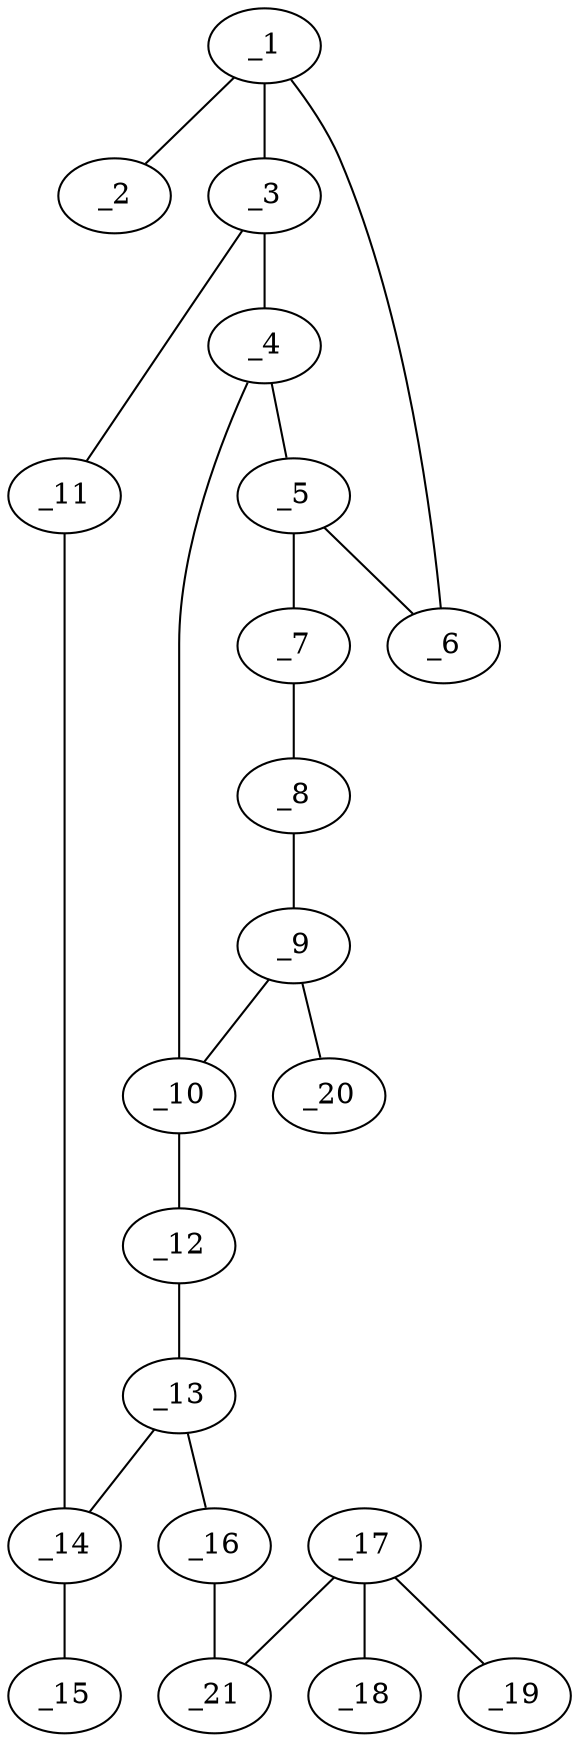 graph molid638581 {
	_1	 [charge=0,
		chem=1,
		symbol="C  ",
		x="2.991",
		y="-1.9554"];
	_2	 [charge=0,
		chem=5,
		symbol="S  ",
		x=2,
		y="-1.8212"];
	_1 -- _2	 [valence=2];
	_3	 [charge=0,
		chem=4,
		symbol="N  ",
		x="3.682",
		y="-1.2326"];
	_1 -- _3	 [valence=1];
	_6	 [charge=0,
		chem=4,
		symbol="N  ",
		x="3.4648",
		y="-2.836"];
	_1 -- _6	 [valence=1];
	_4	 [charge=0,
		chem=1,
		symbol="C  ",
		x="4.583",
		y="-1.6665"];
	_3 -- _4	 [valence=1];
	_11	 [charge=0,
		chem=1,
		symbol="C  ",
		x="3.4595",
		y="-0.2577"];
	_3 -- _11	 [valence=1];
	_5	 [charge=0,
		chem=1,
		symbol="C  ",
		x="4.5083",
		y="-2.6637"];
	_4 -- _5	 [valence=2];
	_10	 [charge=0,
		chem=1,
		symbol="C  ",
		x="5.4839",
		y="-1.2326"];
	_4 -- _10	 [valence=1];
	_5 -- _6	 [valence=1];
	_7	 [charge=0,
		chem=1,
		symbol="C  ",
		x="5.3345",
		y="-3.227"];
	_5 -- _7	 [valence=1];
	_8	 [charge=0,
		chem=1,
		symbol="C  ",
		x="6.2355",
		y="-2.7932"];
	_7 -- _8	 [valence=2];
	_9	 [charge=0,
		chem=1,
		symbol="C  ",
		x="6.3102",
		y="-1.7959"];
	_8 -- _9	 [valence=1];
	_9 -- _10	 [valence=2];
	_20	 [charge=0,
		chem=22,
		symbol="F  ",
		x="7.2112",
		y="-1.3621"];
	_9 -- _20	 [valence=1];
	_12	 [charge=0,
		chem=1,
		symbol="C  ",
		x="5.7065",
		y="-0.2577"];
	_10 -- _12	 [valence=1];
	_14	 [charge=0,
		chem=1,
		symbol="C  ",
		x="4.083",
		y="0.5241"];
	_11 -- _14	 [valence=1];
	_13	 [charge=0,
		chem=4,
		symbol="N  ",
		x="5.083",
		y="0.5241"];
	_12 -- _13	 [valence=1];
	_13 -- _14	 [valence=1];
	_16	 [charge=0,
		chem=1,
		symbol="C  ",
		x="5.5169",
		y="1.4251"];
	_13 -- _16	 [valence=1];
	_15	 [charge=0,
		chem=1,
		symbol="C  ",
		x="3.6491",
		y="1.4251"];
	_14 -- _15	 [valence=1];
	_21	 [charge=0,
		chem=1,
		symbol="C  ",
		x="6.5141",
		y="1.4998"];
	_16 -- _21	 [valence=1];
	_17	 [charge=0,
		chem=1,
		symbol="C  ",
		x="6.9479",
		y="2.4008"];
	_18	 [charge=0,
		chem=1,
		symbol="C  ",
		x="7.9451",
		y="2.4755"];
	_17 -- _18	 [valence=1];
	_19	 [charge=0,
		chem=1,
		symbol="C  ",
		x="6.3846",
		y="3.227"];
	_17 -- _19	 [valence=1];
	_17 -- _21	 [valence=2];
}
